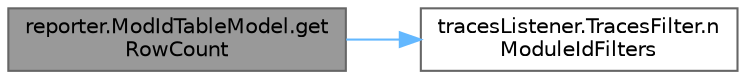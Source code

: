digraph "reporter.ModIdTableModel.getRowCount"
{
 // LATEX_PDF_SIZE
  bgcolor="transparent";
  edge [fontname=Helvetica,fontsize=10,labelfontname=Helvetica,labelfontsize=10];
  node [fontname=Helvetica,fontsize=10,shape=box,height=0.2,width=0.4];
  rankdir="LR";
  Node1 [id="Node000001",label="reporter.ModIdTableModel.get\lRowCount",height=0.2,width=0.4,color="gray40", fillcolor="grey60", style="filled", fontcolor="black",tooltip=" "];
  Node1 -> Node2 [id="edge1_Node000001_Node000002",color="steelblue1",style="solid",tooltip=" "];
  Node2 [id="Node000002",label="tracesListener.TracesFilter.n\lModuleIdFilters",height=0.2,width=0.4,color="grey40", fillcolor="white", style="filled",URL="$classtraces_listener_1_1_traces_filter.html#aae8f163cd8822672a0c9a420ca65e8b0",tooltip=" "];
}

